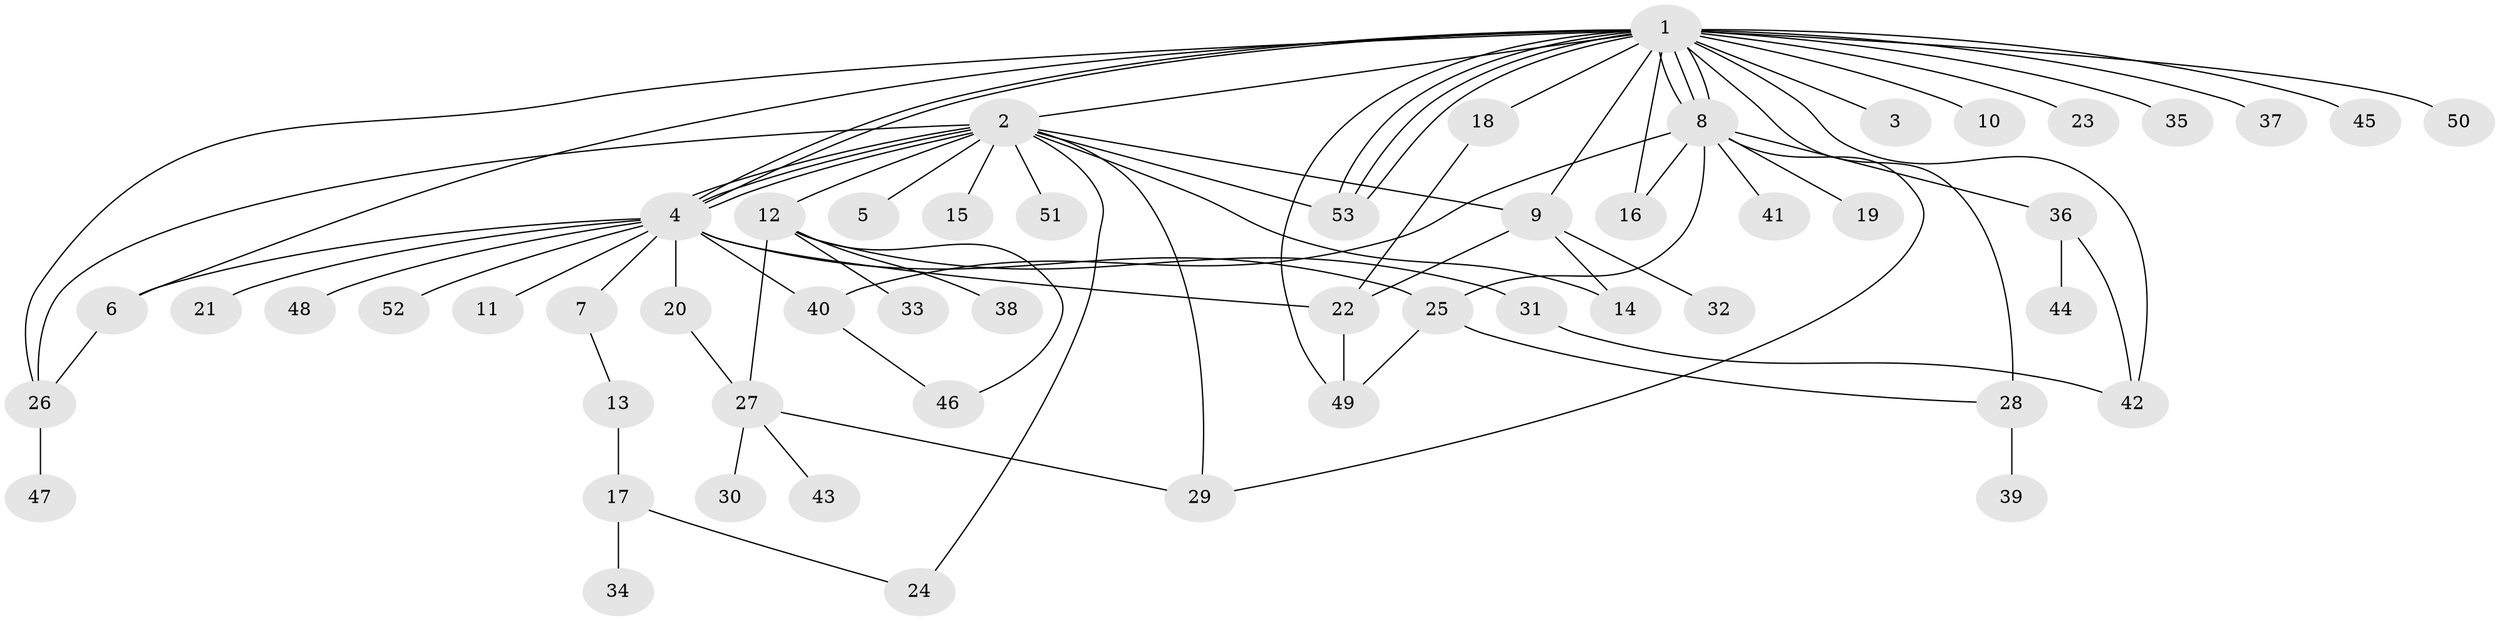 // coarse degree distribution, {26: 0.025, 9: 0.05, 1: 0.55, 2: 0.125, 4: 0.075, 6: 0.025, 3: 0.125, 5: 0.025}
// Generated by graph-tools (version 1.1) at 2025/41/03/06/25 10:41:45]
// undirected, 53 vertices, 81 edges
graph export_dot {
graph [start="1"]
  node [color=gray90,style=filled];
  1;
  2;
  3;
  4;
  5;
  6;
  7;
  8;
  9;
  10;
  11;
  12;
  13;
  14;
  15;
  16;
  17;
  18;
  19;
  20;
  21;
  22;
  23;
  24;
  25;
  26;
  27;
  28;
  29;
  30;
  31;
  32;
  33;
  34;
  35;
  36;
  37;
  38;
  39;
  40;
  41;
  42;
  43;
  44;
  45;
  46;
  47;
  48;
  49;
  50;
  51;
  52;
  53;
  1 -- 2;
  1 -- 3;
  1 -- 4;
  1 -- 4;
  1 -- 6;
  1 -- 8;
  1 -- 8;
  1 -- 8;
  1 -- 9;
  1 -- 10;
  1 -- 16;
  1 -- 18;
  1 -- 23;
  1 -- 26;
  1 -- 28;
  1 -- 35;
  1 -- 37;
  1 -- 42;
  1 -- 45;
  1 -- 49;
  1 -- 50;
  1 -- 53;
  1 -- 53;
  1 -- 53;
  2 -- 4;
  2 -- 4;
  2 -- 4;
  2 -- 5;
  2 -- 9;
  2 -- 12;
  2 -- 14;
  2 -- 15;
  2 -- 24;
  2 -- 26;
  2 -- 29;
  2 -- 51;
  2 -- 53;
  4 -- 6;
  4 -- 7;
  4 -- 11;
  4 -- 20;
  4 -- 21;
  4 -- 22;
  4 -- 25;
  4 -- 40;
  4 -- 48;
  4 -- 52;
  6 -- 26;
  7 -- 13;
  8 -- 16;
  8 -- 19;
  8 -- 25;
  8 -- 29;
  8 -- 36;
  8 -- 40;
  8 -- 41;
  9 -- 14;
  9 -- 22;
  9 -- 32;
  12 -- 27;
  12 -- 31;
  12 -- 33;
  12 -- 38;
  12 -- 46;
  13 -- 17;
  17 -- 24;
  17 -- 34;
  18 -- 22;
  20 -- 27;
  22 -- 49;
  25 -- 28;
  25 -- 49;
  26 -- 47;
  27 -- 29;
  27 -- 30;
  27 -- 43;
  28 -- 39;
  31 -- 42;
  36 -- 42;
  36 -- 44;
  40 -- 46;
}
